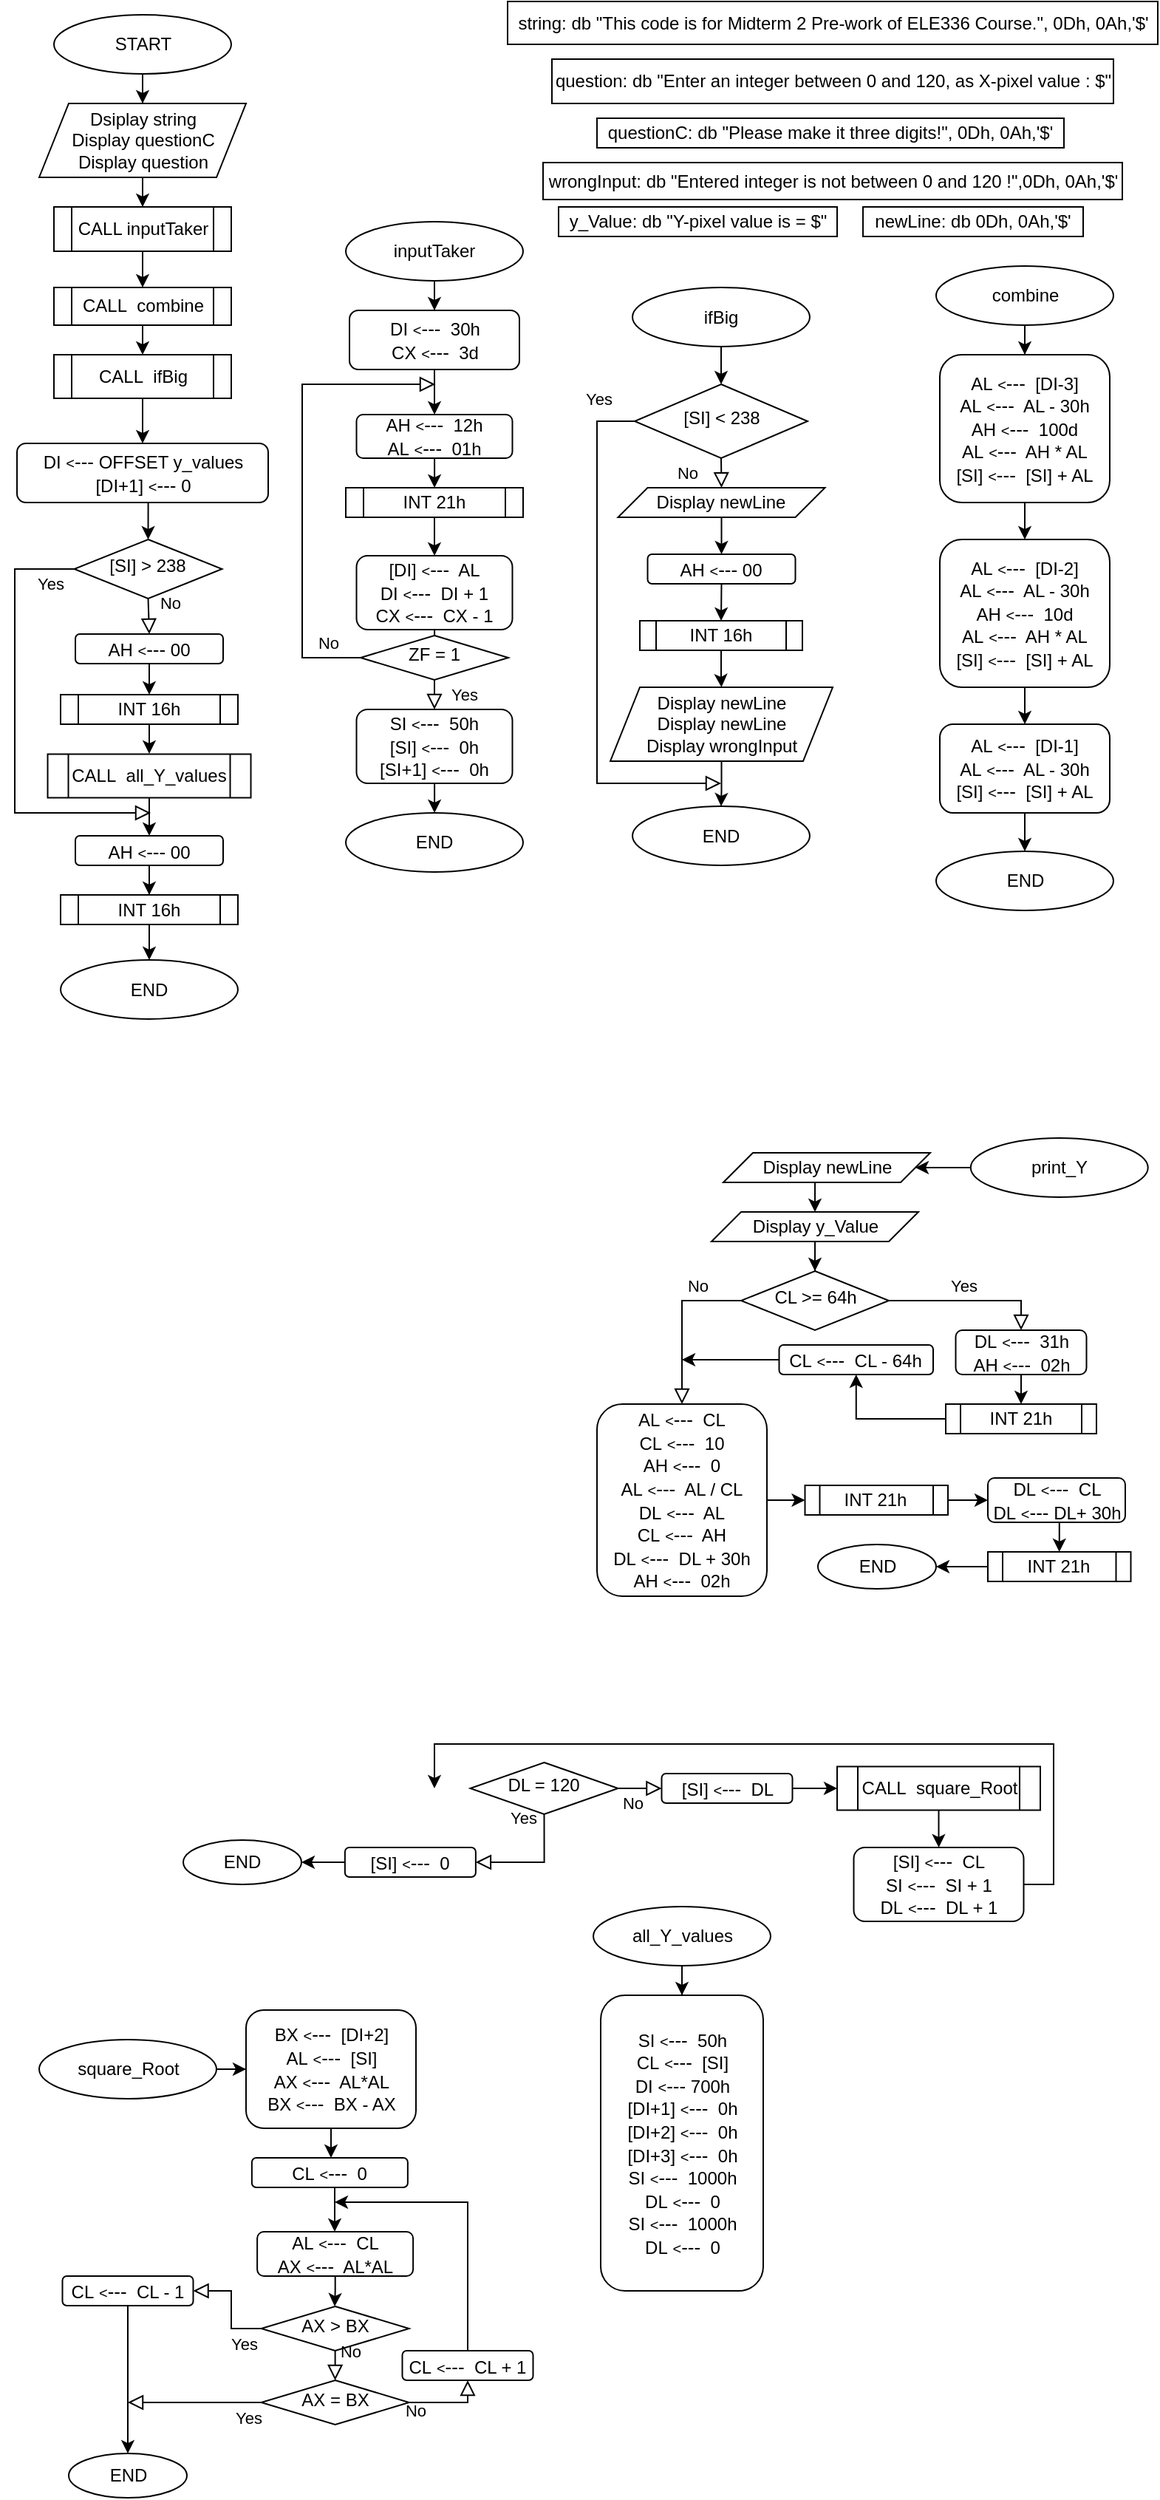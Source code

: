 <mxfile version="18.0.4" type="github">
  <diagram id="C5RBs43oDa-KdzZeNtuy" name="Page-1">
    <mxGraphModel dx="341" dy="1495" grid="1" gridSize="10" guides="1" tooltips="1" connect="1" arrows="1" fold="1" page="1" pageScale="1" pageWidth="827" pageHeight="1169" math="0" shadow="0">
      <root>
        <mxCell id="WIyWlLk6GJQsqaUBKTNV-0" />
        <mxCell id="WIyWlLk6GJQsqaUBKTNV-1" parent="WIyWlLk6GJQsqaUBKTNV-0" />
        <mxCell id="YdiF8NEJK3TXLWIDRS3v-0" value="" style="edgeStyle=orthogonalEdgeStyle;rounded=0;orthogonalLoop=1;jettySize=auto;html=1;" edge="1" parent="WIyWlLk6GJQsqaUBKTNV-1" source="YdiF8NEJK3TXLWIDRS3v-1" target="YdiF8NEJK3TXLWIDRS3v-5">
          <mxGeometry relative="1" as="geometry" />
        </mxCell>
        <mxCell id="YdiF8NEJK3TXLWIDRS3v-1" value="START" style="ellipse;whiteSpace=wrap;html=1;" vertex="1" parent="WIyWlLk6GJQsqaUBKTNV-1">
          <mxGeometry x="72.5" y="-1150" width="120" height="40" as="geometry" />
        </mxCell>
        <mxCell id="YdiF8NEJK3TXLWIDRS3v-2" style="edgeStyle=orthogonalEdgeStyle;rounded=0;orthogonalLoop=1;jettySize=auto;html=1;exitX=0.5;exitY=1;exitDx=0;exitDy=0;fontSize=9;" edge="1" parent="WIyWlLk6GJQsqaUBKTNV-1">
          <mxGeometry relative="1" as="geometry">
            <mxPoint x="722" y="-50" as="sourcePoint" />
            <mxPoint x="722" y="-50" as="targetPoint" />
          </mxGeometry>
        </mxCell>
        <mxCell id="YdiF8NEJK3TXLWIDRS3v-3" style="edgeStyle=orthogonalEdgeStyle;rounded=0;orthogonalLoop=1;jettySize=auto;html=1;exitX=0.5;exitY=1;exitDx=0;exitDy=0;fontSize=9;" edge="1" parent="WIyWlLk6GJQsqaUBKTNV-1">
          <mxGeometry relative="1" as="geometry">
            <mxPoint x="722" y="-340" as="sourcePoint" />
            <mxPoint x="722" y="-340" as="targetPoint" />
          </mxGeometry>
        </mxCell>
        <mxCell id="YdiF8NEJK3TXLWIDRS3v-4" value="" style="edgeStyle=orthogonalEdgeStyle;rounded=0;orthogonalLoop=1;jettySize=auto;html=1;" edge="1" parent="WIyWlLk6GJQsqaUBKTNV-1" source="YdiF8NEJK3TXLWIDRS3v-5" target="YdiF8NEJK3TXLWIDRS3v-7">
          <mxGeometry relative="1" as="geometry" />
        </mxCell>
        <mxCell id="YdiF8NEJK3TXLWIDRS3v-5" value="Dsiplay string&lt;br&gt;Display questionC&lt;br&gt;Display question" style="shape=parallelogram;perimeter=parallelogramPerimeter;whiteSpace=wrap;html=1;fixedSize=1;" vertex="1" parent="WIyWlLk6GJQsqaUBKTNV-1">
          <mxGeometry x="62.5" y="-1090" width="140" height="50" as="geometry" />
        </mxCell>
        <mxCell id="YdiF8NEJK3TXLWIDRS3v-6" value="" style="edgeStyle=orthogonalEdgeStyle;rounded=0;orthogonalLoop=1;jettySize=auto;html=1;" edge="1" parent="WIyWlLk6GJQsqaUBKTNV-1" source="YdiF8NEJK3TXLWIDRS3v-7" target="YdiF8NEJK3TXLWIDRS3v-9">
          <mxGeometry relative="1" as="geometry" />
        </mxCell>
        <mxCell id="YdiF8NEJK3TXLWIDRS3v-7" value="CALL inputTaker" style="shape=process;whiteSpace=wrap;html=1;backgroundOutline=1;" vertex="1" parent="WIyWlLk6GJQsqaUBKTNV-1">
          <mxGeometry x="72.5" y="-1020" width="120" height="30" as="geometry" />
        </mxCell>
        <mxCell id="YdiF8NEJK3TXLWIDRS3v-8" style="edgeStyle=orthogonalEdgeStyle;rounded=0;orthogonalLoop=1;jettySize=auto;html=1;exitX=0.5;exitY=1;exitDx=0;exitDy=0;entryX=0.5;entryY=0;entryDx=0;entryDy=0;" edge="1" parent="WIyWlLk6GJQsqaUBKTNV-1" source="YdiF8NEJK3TXLWIDRS3v-9" target="YdiF8NEJK3TXLWIDRS3v-11">
          <mxGeometry relative="1" as="geometry" />
        </mxCell>
        <mxCell id="YdiF8NEJK3TXLWIDRS3v-9" value="CALL&amp;nbsp; combine" style="shape=process;whiteSpace=wrap;html=1;backgroundOutline=1;" vertex="1" parent="WIyWlLk6GJQsqaUBKTNV-1">
          <mxGeometry x="72.5" y="-965.5" width="120" height="25.5" as="geometry" />
        </mxCell>
        <mxCell id="YdiF8NEJK3TXLWIDRS3v-10" value="" style="edgeStyle=orthogonalEdgeStyle;rounded=0;orthogonalLoop=1;jettySize=auto;html=1;" edge="1" parent="WIyWlLk6GJQsqaUBKTNV-1" source="YdiF8NEJK3TXLWIDRS3v-11" target="YdiF8NEJK3TXLWIDRS3v-13">
          <mxGeometry relative="1" as="geometry" />
        </mxCell>
        <mxCell id="YdiF8NEJK3TXLWIDRS3v-11" value="CALL&amp;nbsp; ifBig" style="shape=process;whiteSpace=wrap;html=1;backgroundOutline=1;" vertex="1" parent="WIyWlLk6GJQsqaUBKTNV-1">
          <mxGeometry x="72.5" y="-920" width="120" height="29.5" as="geometry" />
        </mxCell>
        <mxCell id="YdiF8NEJK3TXLWIDRS3v-155" style="edgeStyle=orthogonalEdgeStyle;rounded=0;orthogonalLoop=1;jettySize=auto;html=1;exitX=0.5;exitY=1;exitDx=0;exitDy=0;entryX=0.5;entryY=0;entryDx=0;entryDy=0;" edge="1" parent="WIyWlLk6GJQsqaUBKTNV-1" source="YdiF8NEJK3TXLWIDRS3v-13" target="YdiF8NEJK3TXLWIDRS3v-14">
          <mxGeometry relative="1" as="geometry" />
        </mxCell>
        <mxCell id="YdiF8NEJK3TXLWIDRS3v-13" value="DI&amp;nbsp;&lt;font style=&quot;font-size: 10px&quot;&gt;&amp;lt;&lt;/font&gt;&lt;font style=&quot;font-size: 13px&quot;&gt;---&lt;/font&gt;&amp;nbsp;OFFSET y_values&lt;br&gt;[DI+1]&amp;nbsp;&lt;font style=&quot;font-size: 10px;&quot;&gt;&amp;lt;&lt;/font&gt;&lt;font style=&quot;font-size: 13px;&quot;&gt;---&lt;/font&gt;&amp;nbsp;0" style="rounded=1;whiteSpace=wrap;html=1;fontSize=12;glass=0;strokeWidth=1;shadow=0;" vertex="1" parent="WIyWlLk6GJQsqaUBKTNV-1">
          <mxGeometry x="47.5" y="-860" width="170" height="40" as="geometry" />
        </mxCell>
        <mxCell id="YdiF8NEJK3TXLWIDRS3v-14" value="[SI] &amp;gt; 238" style="rhombus;whiteSpace=wrap;html=1;shadow=0;fontFamily=Helvetica;fontSize=12;align=center;strokeWidth=1;spacing=6;spacingTop=-4;" vertex="1" parent="WIyWlLk6GJQsqaUBKTNV-1">
          <mxGeometry x="86.25" y="-795" width="100" height="40" as="geometry" />
        </mxCell>
        <mxCell id="YdiF8NEJK3TXLWIDRS3v-15" value="No" style="edgeStyle=orthogonalEdgeStyle;rounded=0;html=1;jettySize=auto;orthogonalLoop=1;fontSize=11;endArrow=block;endFill=0;endSize=8;strokeWidth=1;shadow=0;labelBackgroundColor=none;exitX=0.5;exitY=1;exitDx=0;exitDy=0;entryX=0.5;entryY=0;entryDx=0;entryDy=0;" edge="1" parent="WIyWlLk6GJQsqaUBKTNV-1" source="YdiF8NEJK3TXLWIDRS3v-14" target="YdiF8NEJK3TXLWIDRS3v-157">
          <mxGeometry x="-0.682" y="14" relative="1" as="geometry">
            <mxPoint as="offset" />
            <mxPoint x="137" y="-730" as="targetPoint" />
            <Array as="points" />
            <mxPoint x="135.25" y="-695.5" as="sourcePoint" />
          </mxGeometry>
        </mxCell>
        <mxCell id="YdiF8NEJK3TXLWIDRS3v-16" value="Yes" style="rounded=0;html=1;jettySize=auto;orthogonalLoop=1;fontSize=11;endArrow=block;endFill=0;endSize=8;strokeWidth=1;shadow=0;labelBackgroundColor=none;edgeStyle=orthogonalEdgeStyle;exitX=0;exitY=0.5;exitDx=0;exitDy=0;" edge="1" parent="WIyWlLk6GJQsqaUBKTNV-1" source="YdiF8NEJK3TXLWIDRS3v-14">
          <mxGeometry x="-0.892" y="10" relative="1" as="geometry">
            <mxPoint as="offset" />
            <mxPoint x="138" y="-610" as="targetPoint" />
            <Array as="points">
              <mxPoint x="46" y="-775" />
              <mxPoint x="46" y="-610" />
              <mxPoint x="138" y="-610" />
            </Array>
            <mxPoint x="85.25" y="-775.5" as="sourcePoint" />
          </mxGeometry>
        </mxCell>
        <mxCell id="YdiF8NEJK3TXLWIDRS3v-20" style="edgeStyle=orthogonalEdgeStyle;rounded=0;orthogonalLoop=1;jettySize=auto;html=1;exitX=0.5;exitY=1;exitDx=0;exitDy=0;entryX=0.5;entryY=0;entryDx=0;entryDy=0;" edge="1" parent="WIyWlLk6GJQsqaUBKTNV-1" source="YdiF8NEJK3TXLWIDRS3v-21" target="YdiF8NEJK3TXLWIDRS3v-150">
          <mxGeometry relative="1" as="geometry">
            <mxPoint x="137.765" y="-589.75" as="targetPoint" />
          </mxGeometry>
        </mxCell>
        <mxCell id="YdiF8NEJK3TXLWIDRS3v-21" value="CALL&amp;nbsp; all_Y_values" style="shape=process;whiteSpace=wrap;html=1;backgroundOutline=1;" vertex="1" parent="WIyWlLk6GJQsqaUBKTNV-1">
          <mxGeometry x="68.26" y="-649.75" width="137.5" height="29.5" as="geometry" />
        </mxCell>
        <mxCell id="YdiF8NEJK3TXLWIDRS3v-26" value="END" style="ellipse;whiteSpace=wrap;html=1;" vertex="1" parent="WIyWlLk6GJQsqaUBKTNV-1">
          <mxGeometry x="77.01" y="-510.5" width="120" height="40" as="geometry" />
        </mxCell>
        <mxCell id="YdiF8NEJK3TXLWIDRS3v-27" value="string: db &quot;This code is for Midterm 2 Pre-work of ELE336 Course.&quot;, 0Dh, 0Ah,&#39;$&#39;" style="rounded=0;whiteSpace=wrap;html=1;" vertex="1" parent="WIyWlLk6GJQsqaUBKTNV-1">
          <mxGeometry x="379.5" y="-1159" width="440" height="29" as="geometry" />
        </mxCell>
        <mxCell id="YdiF8NEJK3TXLWIDRS3v-28" value="question: db &quot;Enter an integer between 0 and 120, as X-pixel value : $&quot;" style="rounded=0;whiteSpace=wrap;html=1;" vertex="1" parent="WIyWlLk6GJQsqaUBKTNV-1">
          <mxGeometry x="409.5" y="-1120" width="380" height="30" as="geometry" />
        </mxCell>
        <mxCell id="YdiF8NEJK3TXLWIDRS3v-29" value="questionC: db &quot;Please make it three digits!&quot;, 0Dh, 0Ah,&#39;$&#39;" style="rounded=0;whiteSpace=wrap;html=1;" vertex="1" parent="WIyWlLk6GJQsqaUBKTNV-1">
          <mxGeometry x="440" y="-1080" width="316" height="20" as="geometry" />
        </mxCell>
        <mxCell id="YdiF8NEJK3TXLWIDRS3v-30" value="wrongInput: db &quot;Entered integer is not between 0 and 120 !&quot;,0Dh, 0Ah,&#39;$&#39;" style="rounded=0;whiteSpace=wrap;html=1;" vertex="1" parent="WIyWlLk6GJQsqaUBKTNV-1">
          <mxGeometry x="403.5" y="-1050" width="392" height="25" as="geometry" />
        </mxCell>
        <mxCell id="YdiF8NEJK3TXLWIDRS3v-31" value="y_Value: db &quot;Y-pixel value is = $&quot;" style="rounded=0;whiteSpace=wrap;html=1;" vertex="1" parent="WIyWlLk6GJQsqaUBKTNV-1">
          <mxGeometry x="414" y="-1020" width="188.5" height="20" as="geometry" />
        </mxCell>
        <mxCell id="YdiF8NEJK3TXLWIDRS3v-32" value="newLine: db 0Dh, 0Ah,&#39;$&#39;" style="rounded=0;whiteSpace=wrap;html=1;" vertex="1" parent="WIyWlLk6GJQsqaUBKTNV-1">
          <mxGeometry x="620" y="-1020" width="149" height="20" as="geometry" />
        </mxCell>
        <mxCell id="YdiF8NEJK3TXLWIDRS3v-33" value="" style="edgeStyle=orthogonalEdgeStyle;rounded=0;orthogonalLoop=1;jettySize=auto;html=1;" edge="1" parent="WIyWlLk6GJQsqaUBKTNV-1" source="YdiF8NEJK3TXLWIDRS3v-34" target="YdiF8NEJK3TXLWIDRS3v-36">
          <mxGeometry relative="1" as="geometry" />
        </mxCell>
        <mxCell id="YdiF8NEJK3TXLWIDRS3v-34" value="inputTaker" style="ellipse;whiteSpace=wrap;html=1;" vertex="1" parent="WIyWlLk6GJQsqaUBKTNV-1">
          <mxGeometry x="270" y="-1010" width="120" height="40" as="geometry" />
        </mxCell>
        <mxCell id="YdiF8NEJK3TXLWIDRS3v-35" value="" style="edgeStyle=orthogonalEdgeStyle;rounded=0;orthogonalLoop=1;jettySize=auto;html=1;" edge="1" parent="WIyWlLk6GJQsqaUBKTNV-1" source="YdiF8NEJK3TXLWIDRS3v-36" target="YdiF8NEJK3TXLWIDRS3v-38">
          <mxGeometry relative="1" as="geometry" />
        </mxCell>
        <mxCell id="YdiF8NEJK3TXLWIDRS3v-36" value="DI&amp;nbsp;&lt;font style=&quot;font-size: 10px&quot;&gt;&amp;lt;&lt;/font&gt;&lt;font style=&quot;font-size: 13px&quot;&gt;---&lt;/font&gt;&amp;nbsp; 30h&lt;br&gt;CX&amp;nbsp;&lt;font style=&quot;font-size: 10px&quot;&gt;&amp;lt;&lt;/font&gt;&lt;font style=&quot;font-size: 13px&quot;&gt;---&lt;/font&gt;&amp;nbsp; 3d" style="rounded=1;whiteSpace=wrap;html=1;fontSize=12;glass=0;strokeWidth=1;shadow=0;" vertex="1" parent="WIyWlLk6GJQsqaUBKTNV-1">
          <mxGeometry x="272.5" y="-950" width="115" height="40" as="geometry" />
        </mxCell>
        <mxCell id="YdiF8NEJK3TXLWIDRS3v-37" value="" style="edgeStyle=orthogonalEdgeStyle;rounded=0;orthogonalLoop=1;jettySize=auto;html=1;" edge="1" parent="WIyWlLk6GJQsqaUBKTNV-1" source="YdiF8NEJK3TXLWIDRS3v-38" target="YdiF8NEJK3TXLWIDRS3v-40">
          <mxGeometry relative="1" as="geometry" />
        </mxCell>
        <mxCell id="YdiF8NEJK3TXLWIDRS3v-38" value="AH&amp;nbsp;&lt;font style=&quot;font-size: 10px&quot;&gt;&amp;lt;&lt;/font&gt;&lt;font style=&quot;font-size: 13px&quot;&gt;---&lt;/font&gt;&amp;nbsp; 12h&lt;br&gt;AL&amp;nbsp;&lt;font style=&quot;font-size: 10px&quot;&gt;&amp;lt;&lt;/font&gt;&lt;font style=&quot;font-size: 13px&quot;&gt;---&lt;/font&gt;&amp;nbsp; 01h" style="rounded=1;whiteSpace=wrap;html=1;fontSize=12;glass=0;strokeWidth=1;shadow=0;" vertex="1" parent="WIyWlLk6GJQsqaUBKTNV-1">
          <mxGeometry x="277.25" y="-879.5" width="105.5" height="29.5" as="geometry" />
        </mxCell>
        <mxCell id="YdiF8NEJK3TXLWIDRS3v-39" value="" style="edgeStyle=orthogonalEdgeStyle;rounded=0;orthogonalLoop=1;jettySize=auto;html=1;" edge="1" parent="WIyWlLk6GJQsqaUBKTNV-1" source="YdiF8NEJK3TXLWIDRS3v-40" target="YdiF8NEJK3TXLWIDRS3v-42">
          <mxGeometry relative="1" as="geometry" />
        </mxCell>
        <mxCell id="YdiF8NEJK3TXLWIDRS3v-40" value="INT 21h" style="shape=process;whiteSpace=wrap;html=1;backgroundOutline=1;" vertex="1" parent="WIyWlLk6GJQsqaUBKTNV-1">
          <mxGeometry x="270" y="-830" width="120" height="20" as="geometry" />
        </mxCell>
        <mxCell id="YdiF8NEJK3TXLWIDRS3v-41" value="" style="edgeStyle=orthogonalEdgeStyle;rounded=0;orthogonalLoop=1;jettySize=auto;html=1;" edge="1" parent="WIyWlLk6GJQsqaUBKTNV-1" source="YdiF8NEJK3TXLWIDRS3v-42" target="YdiF8NEJK3TXLWIDRS3v-43">
          <mxGeometry relative="1" as="geometry" />
        </mxCell>
        <mxCell id="YdiF8NEJK3TXLWIDRS3v-42" value="[DI]&amp;nbsp;&lt;font style=&quot;font-size: 10px&quot;&gt;&amp;lt;&lt;/font&gt;&lt;font style=&quot;font-size: 13px&quot;&gt;---&lt;/font&gt;&amp;nbsp; AL&lt;br&gt;DI&amp;nbsp;&lt;font style=&quot;font-size: 10px&quot;&gt;&amp;lt;&lt;/font&gt;&lt;font style=&quot;font-size: 13px&quot;&gt;---&lt;/font&gt;&amp;nbsp; DI + 1&lt;br&gt;CX&amp;nbsp;&lt;font style=&quot;font-size: 10px&quot;&gt;&amp;lt;&lt;/font&gt;&lt;font style=&quot;font-size: 13px&quot;&gt;---&lt;/font&gt;&amp;nbsp; CX - 1" style="rounded=1;whiteSpace=wrap;html=1;fontSize=12;glass=0;strokeWidth=1;shadow=0;" vertex="1" parent="WIyWlLk6GJQsqaUBKTNV-1">
          <mxGeometry x="277.25" y="-784" width="105.5" height="50" as="geometry" />
        </mxCell>
        <mxCell id="YdiF8NEJK3TXLWIDRS3v-43" value="ZF = 1" style="rhombus;whiteSpace=wrap;html=1;shadow=0;fontFamily=Helvetica;fontSize=12;align=center;strokeWidth=1;spacing=6;spacingTop=-4;" vertex="1" parent="WIyWlLk6GJQsqaUBKTNV-1">
          <mxGeometry x="280" y="-730" width="100" height="30" as="geometry" />
        </mxCell>
        <mxCell id="YdiF8NEJK3TXLWIDRS3v-44" value="Yes" style="rounded=0;html=1;jettySize=auto;orthogonalLoop=1;fontSize=11;endArrow=block;endFill=0;endSize=8;strokeWidth=1;shadow=0;labelBackgroundColor=none;edgeStyle=orthogonalEdgeStyle;exitX=0.5;exitY=1;exitDx=0;exitDy=0;entryX=0.5;entryY=0;entryDx=0;entryDy=0;" edge="1" parent="WIyWlLk6GJQsqaUBKTNV-1" source="YdiF8NEJK3TXLWIDRS3v-43" target="YdiF8NEJK3TXLWIDRS3v-47">
          <mxGeometry x="0.001" y="20" relative="1" as="geometry">
            <mxPoint as="offset" />
            <mxPoint x="450.5" y="-690" as="targetPoint" />
            <Array as="points">
              <mxPoint x="330.5" y="-680" />
              <mxPoint x="330.5" y="-655" />
            </Array>
            <mxPoint x="312" y="-668.75" as="sourcePoint" />
          </mxGeometry>
        </mxCell>
        <mxCell id="YdiF8NEJK3TXLWIDRS3v-45" value="No" style="edgeStyle=orthogonalEdgeStyle;rounded=0;html=1;jettySize=auto;orthogonalLoop=1;fontSize=11;endArrow=block;endFill=0;endSize=8;strokeWidth=1;shadow=0;labelBackgroundColor=none;exitX=0;exitY=0.5;exitDx=0;exitDy=0;" edge="1" parent="WIyWlLk6GJQsqaUBKTNV-1" source="YdiF8NEJK3TXLWIDRS3v-43">
          <mxGeometry x="-0.857" y="-10" relative="1" as="geometry">
            <mxPoint as="offset" />
            <mxPoint x="330.5" y="-900" as="targetPoint" />
            <Array as="points">
              <mxPoint x="240.5" y="-715" />
            </Array>
            <mxPoint x="120.5" y="-745" as="sourcePoint" />
          </mxGeometry>
        </mxCell>
        <mxCell id="YdiF8NEJK3TXLWIDRS3v-46" value="" style="edgeStyle=orthogonalEdgeStyle;rounded=0;orthogonalLoop=1;jettySize=auto;html=1;" edge="1" parent="WIyWlLk6GJQsqaUBKTNV-1" source="YdiF8NEJK3TXLWIDRS3v-47" target="YdiF8NEJK3TXLWIDRS3v-48">
          <mxGeometry relative="1" as="geometry" />
        </mxCell>
        <mxCell id="YdiF8NEJK3TXLWIDRS3v-47" value="SI&amp;nbsp;&lt;font style=&quot;font-size: 10px&quot;&gt;&amp;lt;&lt;/font&gt;&lt;font style=&quot;font-size: 13px&quot;&gt;---&lt;/font&gt;&amp;nbsp; 50h&lt;br&gt;[SI]&amp;nbsp;&lt;font style=&quot;font-size: 10px&quot;&gt;&amp;lt;&lt;/font&gt;&lt;font style=&quot;font-size: 13px&quot;&gt;---&lt;/font&gt;&amp;nbsp; 0h&lt;br&gt;[SI+1]&amp;nbsp;&lt;font style=&quot;font-size: 10px;&quot;&gt;&amp;lt;&lt;/font&gt;&lt;font style=&quot;font-size: 13px;&quot;&gt;---&lt;/font&gt;&amp;nbsp; 0h" style="rounded=1;whiteSpace=wrap;html=1;fontSize=12;glass=0;strokeWidth=1;shadow=0;" vertex="1" parent="WIyWlLk6GJQsqaUBKTNV-1">
          <mxGeometry x="277.25" y="-680" width="105.5" height="50" as="geometry" />
        </mxCell>
        <mxCell id="YdiF8NEJK3TXLWIDRS3v-48" value="END" style="ellipse;whiteSpace=wrap;html=1;" vertex="1" parent="WIyWlLk6GJQsqaUBKTNV-1">
          <mxGeometry x="270" y="-610" width="120" height="40" as="geometry" />
        </mxCell>
        <mxCell id="YdiF8NEJK3TXLWIDRS3v-49" value="" style="edgeStyle=orthogonalEdgeStyle;rounded=0;orthogonalLoop=1;jettySize=auto;html=1;entryX=0.5;entryY=0;entryDx=0;entryDy=0;" edge="1" parent="WIyWlLk6GJQsqaUBKTNV-1" source="YdiF8NEJK3TXLWIDRS3v-50" target="YdiF8NEJK3TXLWIDRS3v-53">
          <mxGeometry relative="1" as="geometry">
            <mxPoint x="523" y="-920" as="targetPoint" />
          </mxGeometry>
        </mxCell>
        <mxCell id="YdiF8NEJK3TXLWIDRS3v-50" value="ifBig" style="ellipse;whiteSpace=wrap;html=1;" vertex="1" parent="WIyWlLk6GJQsqaUBKTNV-1">
          <mxGeometry x="464" y="-965.5" width="120" height="40" as="geometry" />
        </mxCell>
        <mxCell id="YdiF8NEJK3TXLWIDRS3v-53" value="[SI] &amp;lt; 238" style="rhombus;whiteSpace=wrap;html=1;shadow=0;fontFamily=Helvetica;fontSize=12;align=center;strokeWidth=1;spacing=6;spacingTop=-4;" vertex="1" parent="WIyWlLk6GJQsqaUBKTNV-1">
          <mxGeometry x="465.5" y="-900" width="117" height="50" as="geometry" />
        </mxCell>
        <mxCell id="YdiF8NEJK3TXLWIDRS3v-54" value="No" style="rounded=0;html=1;jettySize=auto;orthogonalLoop=1;fontSize=11;endArrow=block;endFill=0;endSize=8;strokeWidth=1;shadow=0;labelBackgroundColor=none;edgeStyle=orthogonalEdgeStyle;exitX=0.5;exitY=1;exitDx=0;exitDy=0;entryX=0.5;entryY=0;entryDx=0;entryDy=0;" edge="1" parent="WIyWlLk6GJQsqaUBKTNV-1" source="YdiF8NEJK3TXLWIDRS3v-53" target="YdiF8NEJK3TXLWIDRS3v-73">
          <mxGeometry y="-23" relative="1" as="geometry">
            <mxPoint as="offset" />
            <mxPoint x="523" y="-830" as="targetPoint" />
            <Array as="points" />
            <mxPoint x="359.5" y="-660" as="sourcePoint" />
          </mxGeometry>
        </mxCell>
        <mxCell id="YdiF8NEJK3TXLWIDRS3v-55" value="Yes" style="rounded=0;html=1;jettySize=auto;orthogonalLoop=1;fontSize=11;endArrow=block;endFill=0;endSize=8;strokeWidth=1;shadow=0;labelBackgroundColor=none;edgeStyle=orthogonalEdgeStyle;exitX=0;exitY=0.5;exitDx=0;exitDy=0;" edge="1" parent="WIyWlLk6GJQsqaUBKTNV-1" source="YdiF8NEJK3TXLWIDRS3v-53">
          <mxGeometry x="-0.86" y="-15" relative="1" as="geometry">
            <mxPoint as="offset" />
            <mxPoint x="524" y="-630" as="targetPoint" />
            <Array as="points">
              <mxPoint x="440" y="-875" />
            </Array>
            <mxPoint x="460" y="-860" as="sourcePoint" />
          </mxGeometry>
        </mxCell>
        <mxCell id="YdiF8NEJK3TXLWIDRS3v-165" style="edgeStyle=orthogonalEdgeStyle;rounded=0;orthogonalLoop=1;jettySize=auto;html=1;exitX=0.5;exitY=1;exitDx=0;exitDy=0;entryX=0.5;entryY=0;entryDx=0;entryDy=0;" edge="1" parent="WIyWlLk6GJQsqaUBKTNV-1" source="YdiF8NEJK3TXLWIDRS3v-73" target="YdiF8NEJK3TXLWIDRS3v-75">
          <mxGeometry relative="1" as="geometry" />
        </mxCell>
        <mxCell id="YdiF8NEJK3TXLWIDRS3v-73" value="Display newLine&lt;br&gt;" style="shape=parallelogram;perimeter=parallelogramPerimeter;whiteSpace=wrap;html=1;fixedSize=1;" vertex="1" parent="WIyWlLk6GJQsqaUBKTNV-1">
          <mxGeometry x="454.25" y="-830" width="140" height="20" as="geometry" />
        </mxCell>
        <mxCell id="YdiF8NEJK3TXLWIDRS3v-163" value="" style="edgeStyle=orthogonalEdgeStyle;rounded=0;orthogonalLoop=1;jettySize=auto;html=1;exitX=0.5;exitY=1;exitDx=0;exitDy=0;entryX=0.5;entryY=0;entryDx=0;entryDy=0;" edge="1" parent="WIyWlLk6GJQsqaUBKTNV-1" source="YdiF8NEJK3TXLWIDRS3v-75" target="YdiF8NEJK3TXLWIDRS3v-77">
          <mxGeometry relative="1" as="geometry">
            <mxPoint x="530" y="-740" as="targetPoint" />
            <Array as="points" />
          </mxGeometry>
        </mxCell>
        <mxCell id="YdiF8NEJK3TXLWIDRS3v-75" value="AH&amp;nbsp;&lt;font style=&quot;font-size: 10px&quot;&gt;&amp;lt;&lt;/font&gt;&lt;font style=&quot;font-size: 13px&quot;&gt;---&lt;/font&gt;&amp;nbsp;00" style="rounded=1;whiteSpace=wrap;html=1;fontSize=12;glass=0;strokeWidth=1;shadow=0;" vertex="1" parent="WIyWlLk6GJQsqaUBKTNV-1">
          <mxGeometry x="474.25" y="-785" width="100" height="20" as="geometry" />
        </mxCell>
        <mxCell id="YdiF8NEJK3TXLWIDRS3v-76" value="" style="edgeStyle=orthogonalEdgeStyle;rounded=0;orthogonalLoop=1;jettySize=auto;html=1;" edge="1" parent="WIyWlLk6GJQsqaUBKTNV-1" source="YdiF8NEJK3TXLWIDRS3v-77" target="YdiF8NEJK3TXLWIDRS3v-79">
          <mxGeometry relative="1" as="geometry" />
        </mxCell>
        <mxCell id="YdiF8NEJK3TXLWIDRS3v-77" value="INT 16h" style="shape=process;whiteSpace=wrap;html=1;backgroundOutline=1;" vertex="1" parent="WIyWlLk6GJQsqaUBKTNV-1">
          <mxGeometry x="469" y="-740" width="110" height="20" as="geometry" />
        </mxCell>
        <mxCell id="YdiF8NEJK3TXLWIDRS3v-78" value="" style="edgeStyle=orthogonalEdgeStyle;rounded=0;orthogonalLoop=1;jettySize=auto;html=1;" edge="1" parent="WIyWlLk6GJQsqaUBKTNV-1" source="YdiF8NEJK3TXLWIDRS3v-79" target="YdiF8NEJK3TXLWIDRS3v-80">
          <mxGeometry relative="1" as="geometry" />
        </mxCell>
        <mxCell id="YdiF8NEJK3TXLWIDRS3v-79" value="Display newLine&lt;br&gt;Display newLine&lt;br&gt;Display wrongInput" style="shape=parallelogram;perimeter=parallelogramPerimeter;whiteSpace=wrap;html=1;fixedSize=1;" vertex="1" parent="WIyWlLk6GJQsqaUBKTNV-1">
          <mxGeometry x="449" y="-695" width="150.5" height="50" as="geometry" />
        </mxCell>
        <mxCell id="YdiF8NEJK3TXLWIDRS3v-80" value="END" style="ellipse;whiteSpace=wrap;html=1;" vertex="1" parent="WIyWlLk6GJQsqaUBKTNV-1">
          <mxGeometry x="464" y="-614.5" width="120" height="40" as="geometry" />
        </mxCell>
        <mxCell id="YdiF8NEJK3TXLWIDRS3v-81" value="" style="edgeStyle=orthogonalEdgeStyle;rounded=0;orthogonalLoop=1;jettySize=auto;html=1;" edge="1" parent="WIyWlLk6GJQsqaUBKTNV-1" source="YdiF8NEJK3TXLWIDRS3v-82" target="YdiF8NEJK3TXLWIDRS3v-84">
          <mxGeometry relative="1" as="geometry" />
        </mxCell>
        <mxCell id="YdiF8NEJK3TXLWIDRS3v-82" value="combine" style="ellipse;whiteSpace=wrap;html=1;" vertex="1" parent="WIyWlLk6GJQsqaUBKTNV-1">
          <mxGeometry x="669.5" y="-980" width="120" height="40" as="geometry" />
        </mxCell>
        <mxCell id="YdiF8NEJK3TXLWIDRS3v-83" value="" style="edgeStyle=orthogonalEdgeStyle;rounded=0;orthogonalLoop=1;jettySize=auto;html=1;" edge="1" parent="WIyWlLk6GJQsqaUBKTNV-1" source="YdiF8NEJK3TXLWIDRS3v-84" target="YdiF8NEJK3TXLWIDRS3v-86">
          <mxGeometry relative="1" as="geometry" />
        </mxCell>
        <mxCell id="YdiF8NEJK3TXLWIDRS3v-84" value="AL&amp;nbsp;&lt;font style=&quot;font-size: 10px&quot;&gt;&amp;lt;&lt;/font&gt;&lt;font style=&quot;font-size: 13px&quot;&gt;---&lt;/font&gt;&amp;nbsp; [DI-3]&lt;br&gt;AL&amp;nbsp;&lt;font style=&quot;font-size: 10px&quot;&gt;&amp;lt;&lt;/font&gt;&lt;font style=&quot;font-size: 13px&quot;&gt;---&lt;/font&gt;&amp;nbsp; AL - 30h&lt;br&gt;AH&amp;nbsp;&lt;font style=&quot;font-size: 10px&quot;&gt;&amp;lt;&lt;/font&gt;&lt;font style=&quot;font-size: 13px&quot;&gt;---&lt;/font&gt;&amp;nbsp; 100d&lt;br&gt;AL&amp;nbsp;&lt;font style=&quot;font-size: 10px&quot;&gt;&amp;lt;&lt;/font&gt;&lt;font style=&quot;font-size: 13px&quot;&gt;---&lt;/font&gt;&amp;nbsp; AH * AL&lt;br&gt;[SI]&amp;nbsp;&lt;font style=&quot;font-size: 10px&quot;&gt;&amp;lt;&lt;/font&gt;&lt;font style=&quot;font-size: 13px&quot;&gt;---&lt;/font&gt;&amp;nbsp; [SI] + AL" style="rounded=1;whiteSpace=wrap;html=1;fontSize=12;glass=0;strokeWidth=1;shadow=0;" vertex="1" parent="WIyWlLk6GJQsqaUBKTNV-1">
          <mxGeometry x="672" y="-920" width="115" height="100" as="geometry" />
        </mxCell>
        <mxCell id="YdiF8NEJK3TXLWIDRS3v-85" value="" style="edgeStyle=orthogonalEdgeStyle;rounded=0;orthogonalLoop=1;jettySize=auto;html=1;" edge="1" parent="WIyWlLk6GJQsqaUBKTNV-1" source="YdiF8NEJK3TXLWIDRS3v-86" target="YdiF8NEJK3TXLWIDRS3v-88">
          <mxGeometry relative="1" as="geometry" />
        </mxCell>
        <mxCell id="YdiF8NEJK3TXLWIDRS3v-86" value="AL&amp;nbsp;&lt;font style=&quot;font-size: 10px&quot;&gt;&amp;lt;&lt;/font&gt;&lt;font style=&quot;font-size: 13px&quot;&gt;---&lt;/font&gt;&amp;nbsp; [DI-2]&lt;br&gt;AL&amp;nbsp;&lt;font style=&quot;font-size: 10px&quot;&gt;&amp;lt;&lt;/font&gt;&lt;font style=&quot;font-size: 13px&quot;&gt;---&lt;/font&gt;&amp;nbsp; AL - 30h&lt;br&gt;AH&amp;nbsp;&lt;font style=&quot;font-size: 10px&quot;&gt;&amp;lt;&lt;/font&gt;&lt;font style=&quot;font-size: 13px&quot;&gt;---&lt;/font&gt;&amp;nbsp; 10d&lt;br&gt;AL&amp;nbsp;&lt;font style=&quot;font-size: 10px&quot;&gt;&amp;lt;&lt;/font&gt;&lt;font style=&quot;font-size: 13px&quot;&gt;---&lt;/font&gt;&amp;nbsp; AH * AL&lt;br&gt;[SI]&amp;nbsp;&lt;font style=&quot;font-size: 10px&quot;&gt;&amp;lt;&lt;/font&gt;&lt;font style=&quot;font-size: 13px&quot;&gt;---&lt;/font&gt;&amp;nbsp; [SI] + AL" style="rounded=1;whiteSpace=wrap;html=1;fontSize=12;glass=0;strokeWidth=1;shadow=0;" vertex="1" parent="WIyWlLk6GJQsqaUBKTNV-1">
          <mxGeometry x="672" y="-795" width="115" height="100" as="geometry" />
        </mxCell>
        <mxCell id="YdiF8NEJK3TXLWIDRS3v-87" value="" style="edgeStyle=orthogonalEdgeStyle;rounded=0;orthogonalLoop=1;jettySize=auto;html=1;" edge="1" parent="WIyWlLk6GJQsqaUBKTNV-1" source="YdiF8NEJK3TXLWIDRS3v-88" target="YdiF8NEJK3TXLWIDRS3v-89">
          <mxGeometry relative="1" as="geometry" />
        </mxCell>
        <mxCell id="YdiF8NEJK3TXLWIDRS3v-88" value="AL&amp;nbsp;&lt;font style=&quot;font-size: 10px&quot;&gt;&amp;lt;&lt;/font&gt;&lt;font style=&quot;font-size: 13px&quot;&gt;---&lt;/font&gt;&amp;nbsp; [DI-1]&lt;br&gt;AL&amp;nbsp;&lt;font style=&quot;font-size: 10px&quot;&gt;&amp;lt;&lt;/font&gt;&lt;font style=&quot;font-size: 13px&quot;&gt;---&lt;/font&gt;&amp;nbsp; AL - 30h&lt;br&gt;[SI]&amp;nbsp;&lt;font style=&quot;font-size: 10px&quot;&gt;&amp;lt;&lt;/font&gt;&lt;font style=&quot;font-size: 13px&quot;&gt;---&lt;/font&gt;&amp;nbsp; [SI] + AL" style="rounded=1;whiteSpace=wrap;html=1;fontSize=12;glass=0;strokeWidth=1;shadow=0;" vertex="1" parent="WIyWlLk6GJQsqaUBKTNV-1">
          <mxGeometry x="672" y="-670" width="115" height="60" as="geometry" />
        </mxCell>
        <mxCell id="YdiF8NEJK3TXLWIDRS3v-89" value="END" style="ellipse;whiteSpace=wrap;html=1;" vertex="1" parent="WIyWlLk6GJQsqaUBKTNV-1">
          <mxGeometry x="669.5" y="-584" width="120" height="40" as="geometry" />
        </mxCell>
        <mxCell id="YdiF8NEJK3TXLWIDRS3v-90" value="" style="edgeStyle=orthogonalEdgeStyle;rounded=0;orthogonalLoop=1;jettySize=auto;html=1;" edge="1" parent="WIyWlLk6GJQsqaUBKTNV-1" source="YdiF8NEJK3TXLWIDRS3v-91" target="YdiF8NEJK3TXLWIDRS3v-93">
          <mxGeometry relative="1" as="geometry" />
        </mxCell>
        <mxCell id="YdiF8NEJK3TXLWIDRS3v-91" value="square_Root" style="ellipse;whiteSpace=wrap;html=1;" vertex="1" parent="WIyWlLk6GJQsqaUBKTNV-1">
          <mxGeometry x="62.5" y="220" width="120" height="40" as="geometry" />
        </mxCell>
        <mxCell id="YdiF8NEJK3TXLWIDRS3v-92" value="" style="edgeStyle=orthogonalEdgeStyle;rounded=0;orthogonalLoop=1;jettySize=auto;html=1;" edge="1" parent="WIyWlLk6GJQsqaUBKTNV-1" source="YdiF8NEJK3TXLWIDRS3v-93" target="YdiF8NEJK3TXLWIDRS3v-95">
          <mxGeometry relative="1" as="geometry" />
        </mxCell>
        <mxCell id="YdiF8NEJK3TXLWIDRS3v-93" value="BX&amp;nbsp;&lt;font style=&quot;font-size: 10px&quot;&gt;&amp;lt;&lt;/font&gt;&lt;font style=&quot;font-size: 13px&quot;&gt;---&lt;/font&gt;&amp;nbsp; [DI+2]&lt;br&gt;AL&amp;nbsp;&lt;font style=&quot;font-size: 10px&quot;&gt;&amp;lt;&lt;/font&gt;&lt;font style=&quot;font-size: 13px&quot;&gt;---&lt;/font&gt;&amp;nbsp; [SI]&lt;br&gt;AX&amp;nbsp;&lt;font style=&quot;font-size: 10px&quot;&gt;&amp;lt;&lt;/font&gt;&lt;font style=&quot;font-size: 13px&quot;&gt;---&lt;/font&gt;&amp;nbsp; AL*AL&lt;br&gt;BX&amp;nbsp;&lt;font style=&quot;font-size: 10px&quot;&gt;&amp;lt;&lt;/font&gt;&lt;font style=&quot;font-size: 13px&quot;&gt;---&lt;/font&gt;&amp;nbsp; BX - AX" style="rounded=1;whiteSpace=wrap;html=1;fontSize=12;glass=0;strokeWidth=1;shadow=0;" vertex="1" parent="WIyWlLk6GJQsqaUBKTNV-1">
          <mxGeometry x="202.5" y="200" width="115" height="80" as="geometry" />
        </mxCell>
        <mxCell id="YdiF8NEJK3TXLWIDRS3v-94" value="" style="edgeStyle=orthogonalEdgeStyle;rounded=0;orthogonalLoop=1;jettySize=auto;html=1;" edge="1" parent="WIyWlLk6GJQsqaUBKTNV-1" source="YdiF8NEJK3TXLWIDRS3v-95" target="YdiF8NEJK3TXLWIDRS3v-100">
          <mxGeometry relative="1" as="geometry">
            <Array as="points">
              <mxPoint x="262.5" y="340" />
              <mxPoint x="262.5" y="340" />
            </Array>
          </mxGeometry>
        </mxCell>
        <mxCell id="YdiF8NEJK3TXLWIDRS3v-95" value="CL&amp;nbsp;&lt;font style=&quot;font-size: 10px&quot;&gt;&amp;lt;&lt;/font&gt;&lt;font style=&quot;font-size: 13px&quot;&gt;---&lt;/font&gt;&amp;nbsp; 0" style="rounded=1;whiteSpace=wrap;html=1;fontSize=12;glass=0;strokeWidth=1;shadow=0;" vertex="1" parent="WIyWlLk6GJQsqaUBKTNV-1">
          <mxGeometry x="206.44" y="300" width="105.5" height="20" as="geometry" />
        </mxCell>
        <mxCell id="YdiF8NEJK3TXLWIDRS3v-96" value="AX &amp;gt; BX" style="rhombus;whiteSpace=wrap;html=1;shadow=0;fontFamily=Helvetica;fontSize=12;align=center;strokeWidth=1;spacing=6;spacingTop=-4;" vertex="1" parent="WIyWlLk6GJQsqaUBKTNV-1">
          <mxGeometry x="212.82" y="400.5" width="100" height="30" as="geometry" />
        </mxCell>
        <mxCell id="YdiF8NEJK3TXLWIDRS3v-97" value="No" style="rounded=0;html=1;jettySize=auto;orthogonalLoop=1;fontSize=11;endArrow=block;endFill=0;endSize=8;strokeWidth=1;shadow=0;labelBackgroundColor=none;edgeStyle=orthogonalEdgeStyle;exitX=0.5;exitY=1;exitDx=0;exitDy=0;entryX=0.5;entryY=0;entryDx=0;entryDy=0;" edge="1" parent="WIyWlLk6GJQsqaUBKTNV-1" source="YdiF8NEJK3TXLWIDRS3v-96" target="YdiF8NEJK3TXLWIDRS3v-101">
          <mxGeometry x="-1" y="10" relative="1" as="geometry">
            <mxPoint as="offset" />
            <mxPoint x="260.07" y="470" as="targetPoint" />
            <Array as="points">
              <mxPoint x="262.5" y="450" />
            </Array>
            <mxPoint x="242.07" y="481.25" as="sourcePoint" />
          </mxGeometry>
        </mxCell>
        <mxCell id="YdiF8NEJK3TXLWIDRS3v-98" value="END" style="ellipse;whiteSpace=wrap;html=1;" vertex="1" parent="WIyWlLk6GJQsqaUBKTNV-1">
          <mxGeometry x="82.5" y="500" width="80" height="30" as="geometry" />
        </mxCell>
        <mxCell id="YdiF8NEJK3TXLWIDRS3v-99" value="" style="edgeStyle=orthogonalEdgeStyle;rounded=0;orthogonalLoop=1;jettySize=auto;html=1;entryX=0.5;entryY=0;entryDx=0;entryDy=0;" edge="1" parent="WIyWlLk6GJQsqaUBKTNV-1" source="YdiF8NEJK3TXLWIDRS3v-100" target="YdiF8NEJK3TXLWIDRS3v-96">
          <mxGeometry relative="1" as="geometry">
            <mxPoint x="261.94" y="420" as="targetPoint" />
            <Array as="points">
              <mxPoint x="262.5" y="390" />
              <mxPoint x="262.5" y="390" />
              <mxPoint x="262.5" y="401" />
            </Array>
          </mxGeometry>
        </mxCell>
        <mxCell id="YdiF8NEJK3TXLWIDRS3v-100" value="AL&amp;nbsp;&lt;font style=&quot;font-size: 10px&quot;&gt;&amp;lt;&lt;/font&gt;&lt;font style=&quot;font-size: 13px&quot;&gt;---&lt;/font&gt;&amp;nbsp; CL&lt;br&gt;AX&amp;nbsp;&lt;font style=&quot;font-size: 10px&quot;&gt;&amp;lt;&lt;/font&gt;&lt;font style=&quot;font-size: 13px&quot;&gt;---&lt;/font&gt;&amp;nbsp; AL*AL&lt;span style=&quot;color: rgba(0 , 0 , 0 , 0) ; font-family: monospace ; font-size: 0px&quot;&gt;%3CmxGraphModel%3E%3Croot%3E%3CmxCell%20id%3D%220%22%2F%3E%3CmxCell%20id%3D%221%22%20parent%3D%220%22%2F%3E%3CmxCell%20id%3D%222%22%20value%3D%22CL%26amp%3Bnbsp%3B%26lt%3Bfont%20style%3D%26quot%3Bfont-size%3A%2010px%26quot%3B%26gt%3B%26amp%3Blt%3B%26lt%3B%2Ffont%26gt%3B%26lt%3Bfont%20style%3D%26quot%3Bfont-size%3A%2013px%26quot%3B%26gt%3B---%26lt%3B%2Ffont%26gt%3B%26amp%3Bnbsp%3B%2016%26lt%3Bbr%26gt%3B%22%20style%3D%22rounded%3D1%3BwhiteSpace%3Dwrap%3Bhtml%3D1%3BfontSize%3D12%3Bglass%3D0%3BstrokeWidth%3D1%3Bshadow%3D0%3B%22%20vertex%3D%221%22%20parent%3D%221%22%3E%3CmxGeometry%20x%3D%2274.5%22%20y%3D%22-220%22%20width%3D%22105.5%22%20height%3D%2220%22%20as%3D%22geometry%22%2F%3E%3C%2FmxCell%3E%3C%2Froot%3E%3C%2FmxGraphModel%3E&lt;/span&gt;" style="rounded=1;whiteSpace=wrap;html=1;fontSize=12;glass=0;strokeWidth=1;shadow=0;" vertex="1" parent="WIyWlLk6GJQsqaUBKTNV-1">
          <mxGeometry x="210.07" y="350" width="105.5" height="30" as="geometry" />
        </mxCell>
        <mxCell id="YdiF8NEJK3TXLWIDRS3v-101" value="AX = BX" style="rhombus;whiteSpace=wrap;html=1;shadow=0;fontFamily=Helvetica;fontSize=12;align=center;strokeWidth=1;spacing=6;spacingTop=-4;" vertex="1" parent="WIyWlLk6GJQsqaUBKTNV-1">
          <mxGeometry x="212.82" y="450.5" width="100" height="30" as="geometry" />
        </mxCell>
        <mxCell id="YdiF8NEJK3TXLWIDRS3v-102" value="Yes" style="rounded=0;html=1;jettySize=auto;orthogonalLoop=1;fontSize=11;endArrow=block;endFill=0;endSize=8;strokeWidth=1;shadow=0;labelBackgroundColor=none;edgeStyle=orthogonalEdgeStyle;exitX=0;exitY=0.5;exitDx=0;exitDy=0;entryX=1;entryY=0.5;entryDx=0;entryDy=0;" edge="1" parent="WIyWlLk6GJQsqaUBKTNV-1" source="YdiF8NEJK3TXLWIDRS3v-96" target="YdiF8NEJK3TXLWIDRS3v-108">
          <mxGeometry x="-0.67" y="10" relative="1" as="geometry">
            <mxPoint as="offset" />
            <mxPoint x="172.5" y="400" as="targetPoint" />
            <Array as="points">
              <mxPoint x="192.5" y="415" />
              <mxPoint x="192.5" y="390" />
            </Array>
            <mxPoint x="232.88" y="475" as="sourcePoint" />
          </mxGeometry>
        </mxCell>
        <mxCell id="YdiF8NEJK3TXLWIDRS3v-103" value="Yes" style="rounded=0;html=1;jettySize=auto;orthogonalLoop=1;fontSize=11;endArrow=block;endFill=0;endSize=8;strokeWidth=1;shadow=0;labelBackgroundColor=none;edgeStyle=orthogonalEdgeStyle;exitX=0;exitY=0.5;exitDx=0;exitDy=0;" edge="1" parent="WIyWlLk6GJQsqaUBKTNV-1" source="YdiF8NEJK3TXLWIDRS3v-101">
          <mxGeometry x="-0.812" y="10" relative="1" as="geometry">
            <mxPoint as="offset" />
            <mxPoint x="122.5" y="465" as="targetPoint" />
            <Array as="points">
              <mxPoint x="122.5" y="465" />
              <mxPoint x="172.5" y="465" />
            </Array>
            <mxPoint x="321.94" y="470" as="sourcePoint" />
          </mxGeometry>
        </mxCell>
        <mxCell id="YdiF8NEJK3TXLWIDRS3v-104" value="No" style="rounded=0;html=1;jettySize=auto;orthogonalLoop=1;fontSize=11;endArrow=block;endFill=0;endSize=8;strokeWidth=1;shadow=0;labelBackgroundColor=none;edgeStyle=orthogonalEdgeStyle;exitX=1;exitY=0.5;exitDx=0;exitDy=0;entryX=0.5;entryY=1;entryDx=0;entryDy=0;" edge="1" parent="WIyWlLk6GJQsqaUBKTNV-1" source="YdiF8NEJK3TXLWIDRS3v-101" target="YdiF8NEJK3TXLWIDRS3v-106">
          <mxGeometry x="-0.85" y="-5" relative="1" as="geometry">
            <mxPoint as="offset" />
            <mxPoint x="342.5" y="465" as="targetPoint" />
            <Array as="points">
              <mxPoint x="352.5" y="465" />
            </Array>
            <mxPoint x="270.07" y="435" as="sourcePoint" />
          </mxGeometry>
        </mxCell>
        <mxCell id="YdiF8NEJK3TXLWIDRS3v-105" style="edgeStyle=orthogonalEdgeStyle;rounded=0;orthogonalLoop=1;jettySize=auto;html=1;exitX=0.5;exitY=0;exitDx=0;exitDy=0;" edge="1" parent="WIyWlLk6GJQsqaUBKTNV-1" source="YdiF8NEJK3TXLWIDRS3v-106">
          <mxGeometry relative="1" as="geometry">
            <mxPoint x="262.5" y="330" as="targetPoint" />
            <Array as="points">
              <mxPoint x="352.5" y="330" />
            </Array>
          </mxGeometry>
        </mxCell>
        <mxCell id="YdiF8NEJK3TXLWIDRS3v-106" value="CL&amp;nbsp;&lt;font style=&quot;font-size: 10px&quot;&gt;&amp;lt;&lt;/font&gt;&lt;font style=&quot;font-size: 13px&quot;&gt;---&lt;/font&gt;&amp;nbsp; CL + 1" style="rounded=1;whiteSpace=wrap;html=1;fontSize=12;glass=0;strokeWidth=1;shadow=0;" vertex="1" parent="WIyWlLk6GJQsqaUBKTNV-1">
          <mxGeometry x="308.25" y="430.5" width="88.5" height="20" as="geometry" />
        </mxCell>
        <mxCell id="YdiF8NEJK3TXLWIDRS3v-107" style="edgeStyle=orthogonalEdgeStyle;rounded=0;orthogonalLoop=1;jettySize=auto;html=1;exitX=0.5;exitY=1;exitDx=0;exitDy=0;entryX=0.5;entryY=0;entryDx=0;entryDy=0;" edge="1" parent="WIyWlLk6GJQsqaUBKTNV-1" source="YdiF8NEJK3TXLWIDRS3v-108" target="YdiF8NEJK3TXLWIDRS3v-98">
          <mxGeometry relative="1" as="geometry">
            <mxPoint x="122.5" y="470" as="targetPoint" />
            <Array as="points" />
          </mxGeometry>
        </mxCell>
        <mxCell id="YdiF8NEJK3TXLWIDRS3v-108" value="CL&amp;nbsp;&lt;font style=&quot;font-size: 10px&quot;&gt;&amp;lt;&lt;/font&gt;&lt;font style=&quot;font-size: 13px&quot;&gt;---&lt;/font&gt;&amp;nbsp; CL - 1" style="rounded=1;whiteSpace=wrap;html=1;fontSize=12;glass=0;strokeWidth=1;shadow=0;" vertex="1" parent="WIyWlLk6GJQsqaUBKTNV-1">
          <mxGeometry x="78.25" y="380" width="88.5" height="20" as="geometry" />
        </mxCell>
        <mxCell id="YdiF8NEJK3TXLWIDRS3v-109" value="" style="edgeStyle=orthogonalEdgeStyle;rounded=0;orthogonalLoop=1;jettySize=auto;html=1;entryX=1;entryY=0.5;entryDx=0;entryDy=0;" edge="1" parent="WIyWlLk6GJQsqaUBKTNV-1" source="YdiF8NEJK3TXLWIDRS3v-110" target="YdiF8NEJK3TXLWIDRS3v-118">
          <mxGeometry relative="1" as="geometry">
            <mxPoint x="647.5" y="-320" as="targetPoint" />
            <Array as="points">
              <mxPoint x="729.5" y="-370" />
            </Array>
          </mxGeometry>
        </mxCell>
        <mxCell id="YdiF8NEJK3TXLWIDRS3v-110" value="print_Y" style="ellipse;whiteSpace=wrap;html=1;" vertex="1" parent="WIyWlLk6GJQsqaUBKTNV-1">
          <mxGeometry x="692.88" y="-390" width="120" height="40" as="geometry" />
        </mxCell>
        <mxCell id="YdiF8NEJK3TXLWIDRS3v-111" value="CL &amp;gt;= 64h" style="rhombus;whiteSpace=wrap;html=1;shadow=0;fontFamily=Helvetica;fontSize=12;align=center;strokeWidth=1;spacing=6;spacingTop=-4;" vertex="1" parent="WIyWlLk6GJQsqaUBKTNV-1">
          <mxGeometry x="537.5" y="-300" width="100" height="40" as="geometry" />
        </mxCell>
        <mxCell id="YdiF8NEJK3TXLWIDRS3v-112" value="No" style="rounded=0;html=1;jettySize=auto;orthogonalLoop=1;fontSize=11;endArrow=block;endFill=0;endSize=8;strokeWidth=1;shadow=0;labelBackgroundColor=none;edgeStyle=orthogonalEdgeStyle;exitX=1;exitY=0.5;exitDx=0;exitDy=0;entryX=0.5;entryY=0;entryDx=0;entryDy=0;" edge="1" parent="WIyWlLk6GJQsqaUBKTNV-1" source="YdiF8NEJK3TXLWIDRS3v-111" target="YdiF8NEJK3TXLWIDRS3v-116">
          <mxGeometry x="-1" y="130" relative="1" as="geometry">
            <mxPoint x="-130" y="120" as="offset" />
            <mxPoint x="727.5" y="-120" as="targetPoint" />
            <Array as="points">
              <mxPoint x="727.5" y="-280" />
            </Array>
            <mxPoint x="617.07" y="-68.75" as="sourcePoint" />
          </mxGeometry>
        </mxCell>
        <mxCell id="YdiF8NEJK3TXLWIDRS3v-113" value="END" style="ellipse;whiteSpace=wrap;html=1;" vertex="1" parent="WIyWlLk6GJQsqaUBKTNV-1">
          <mxGeometry x="589.5" y="-115" width="80" height="30" as="geometry" />
        </mxCell>
        <mxCell id="YdiF8NEJK3TXLWIDRS3v-114" value="Yes" style="rounded=0;html=1;jettySize=auto;orthogonalLoop=1;fontSize=11;endArrow=block;endFill=0;endSize=8;strokeWidth=1;shadow=0;labelBackgroundColor=none;edgeStyle=orthogonalEdgeStyle;exitX=0;exitY=0.5;exitDx=0;exitDy=0;entryX=0.5;entryY=0;entryDx=0;entryDy=0;" edge="1" parent="WIyWlLk6GJQsqaUBKTNV-1" source="YdiF8NEJK3TXLWIDRS3v-111" target="YdiF8NEJK3TXLWIDRS3v-126">
          <mxGeometry x="-1" y="-150" relative="1" as="geometry">
            <mxPoint x="150" y="140" as="offset" />
            <mxPoint x="497.5" y="-210" as="targetPoint" />
            <Array as="points">
              <mxPoint x="497.5" y="-280" />
            </Array>
            <mxPoint x="607.88" y="-75" as="sourcePoint" />
          </mxGeometry>
        </mxCell>
        <mxCell id="YdiF8NEJK3TXLWIDRS3v-115" style="edgeStyle=orthogonalEdgeStyle;rounded=0;orthogonalLoop=1;jettySize=auto;html=1;exitX=0.5;exitY=1;exitDx=0;exitDy=0;entryX=0.5;entryY=0;entryDx=0;entryDy=0;" edge="1" parent="WIyWlLk6GJQsqaUBKTNV-1" source="YdiF8NEJK3TXLWIDRS3v-116" target="YdiF8NEJK3TXLWIDRS3v-122">
          <mxGeometry relative="1" as="geometry" />
        </mxCell>
        <mxCell id="YdiF8NEJK3TXLWIDRS3v-116" value="DL&amp;nbsp;&lt;font style=&quot;font-size: 10px&quot;&gt;&amp;lt;&lt;/font&gt;&lt;font style=&quot;font-size: 13px&quot;&gt;---&lt;/font&gt;&amp;nbsp; 31h&lt;br&gt;AH&amp;nbsp;&lt;font style=&quot;font-size: 10px&quot;&gt;&amp;lt;&lt;/font&gt;&lt;font style=&quot;font-size: 13px&quot;&gt;---&lt;/font&gt;&amp;nbsp; 02h" style="rounded=1;whiteSpace=wrap;html=1;fontSize=12;glass=0;strokeWidth=1;shadow=0;" vertex="1" parent="WIyWlLk6GJQsqaUBKTNV-1">
          <mxGeometry x="682.75" y="-260" width="88.5" height="30" as="geometry" />
        </mxCell>
        <mxCell id="YdiF8NEJK3TXLWIDRS3v-117" value="" style="edgeStyle=orthogonalEdgeStyle;rounded=0;orthogonalLoop=1;jettySize=auto;html=1;entryX=0.5;entryY=0;entryDx=0;entryDy=0;" edge="1" parent="WIyWlLk6GJQsqaUBKTNV-1" target="YdiF8NEJK3TXLWIDRS3v-120">
          <mxGeometry relative="1" as="geometry">
            <mxPoint x="587.5" y="-360" as="sourcePoint" />
            <Array as="points">
              <mxPoint x="587.5" y="-359" />
            </Array>
          </mxGeometry>
        </mxCell>
        <mxCell id="YdiF8NEJK3TXLWIDRS3v-118" value="Display newLine&lt;br&gt;" style="shape=parallelogram;perimeter=parallelogramPerimeter;whiteSpace=wrap;html=1;fixedSize=1;" vertex="1" parent="WIyWlLk6GJQsqaUBKTNV-1">
          <mxGeometry x="525.5" y="-380" width="140" height="20" as="geometry" />
        </mxCell>
        <mxCell id="YdiF8NEJK3TXLWIDRS3v-119" value="" style="edgeStyle=orthogonalEdgeStyle;rounded=0;orthogonalLoop=1;jettySize=auto;html=1;" edge="1" parent="WIyWlLk6GJQsqaUBKTNV-1" source="YdiF8NEJK3TXLWIDRS3v-120" target="YdiF8NEJK3TXLWIDRS3v-111">
          <mxGeometry relative="1" as="geometry" />
        </mxCell>
        <mxCell id="YdiF8NEJK3TXLWIDRS3v-120" value="Display y_Value" style="shape=parallelogram;perimeter=parallelogramPerimeter;whiteSpace=wrap;html=1;fixedSize=1;" vertex="1" parent="WIyWlLk6GJQsqaUBKTNV-1">
          <mxGeometry x="517.5" y="-340" width="140" height="20" as="geometry" />
        </mxCell>
        <mxCell id="YdiF8NEJK3TXLWIDRS3v-121" style="edgeStyle=orthogonalEdgeStyle;rounded=0;orthogonalLoop=1;jettySize=auto;html=1;exitX=0;exitY=0.5;exitDx=0;exitDy=0;entryX=0.5;entryY=1;entryDx=0;entryDy=0;" edge="1" parent="WIyWlLk6GJQsqaUBKTNV-1" source="YdiF8NEJK3TXLWIDRS3v-122" target="YdiF8NEJK3TXLWIDRS3v-124">
          <mxGeometry relative="1" as="geometry">
            <mxPoint x="607.5" y="-200" as="targetPoint" />
          </mxGeometry>
        </mxCell>
        <mxCell id="YdiF8NEJK3TXLWIDRS3v-122" value="INT 21h" style="shape=process;whiteSpace=wrap;html=1;backgroundOutline=1;" vertex="1" parent="WIyWlLk6GJQsqaUBKTNV-1">
          <mxGeometry x="676" y="-210" width="102" height="20" as="geometry" />
        </mxCell>
        <mxCell id="YdiF8NEJK3TXLWIDRS3v-123" style="edgeStyle=orthogonalEdgeStyle;rounded=0;orthogonalLoop=1;jettySize=auto;html=1;" edge="1" parent="WIyWlLk6GJQsqaUBKTNV-1" source="YdiF8NEJK3TXLWIDRS3v-124">
          <mxGeometry relative="1" as="geometry">
            <mxPoint x="497.5" y="-240" as="targetPoint" />
          </mxGeometry>
        </mxCell>
        <mxCell id="YdiF8NEJK3TXLWIDRS3v-124" value="CL&amp;nbsp;&lt;font style=&quot;font-size: 10px&quot;&gt;&amp;lt;&lt;/font&gt;&lt;font style=&quot;font-size: 13px&quot;&gt;---&lt;/font&gt;&amp;nbsp; CL - 64h" style="rounded=1;whiteSpace=wrap;html=1;fontSize=12;glass=0;strokeWidth=1;shadow=0;" vertex="1" parent="WIyWlLk6GJQsqaUBKTNV-1">
          <mxGeometry x="563.25" y="-250" width="104.25" height="20" as="geometry" />
        </mxCell>
        <mxCell id="YdiF8NEJK3TXLWIDRS3v-125" value="" style="edgeStyle=orthogonalEdgeStyle;rounded=0;orthogonalLoop=1;jettySize=auto;html=1;" edge="1" parent="WIyWlLk6GJQsqaUBKTNV-1" source="YdiF8NEJK3TXLWIDRS3v-126" target="YdiF8NEJK3TXLWIDRS3v-128">
          <mxGeometry relative="1" as="geometry" />
        </mxCell>
        <mxCell id="YdiF8NEJK3TXLWIDRS3v-126" value="AL&amp;nbsp;&lt;font style=&quot;font-size: 10px&quot;&gt;&amp;lt;&lt;/font&gt;&lt;font style=&quot;font-size: 13px&quot;&gt;---&lt;/font&gt;&amp;nbsp; CL&lt;br&gt;CL&amp;nbsp;&lt;font style=&quot;font-size: 10px&quot;&gt;&amp;lt;&lt;/font&gt;&lt;font style=&quot;font-size: 13px&quot;&gt;---&lt;/font&gt;&amp;nbsp; 10&lt;br&gt;AH&amp;nbsp;&lt;font style=&quot;font-size: 10px&quot;&gt;&amp;lt;&lt;/font&gt;&lt;font style=&quot;font-size: 13px&quot;&gt;---&lt;/font&gt;&amp;nbsp; 0&lt;br&gt;AL&amp;nbsp;&lt;font style=&quot;font-size: 10px&quot;&gt;&amp;lt;&lt;/font&gt;&lt;font style=&quot;font-size: 13px&quot;&gt;---&lt;/font&gt;&amp;nbsp; AL / CL&lt;br&gt;DL&amp;nbsp;&lt;font style=&quot;font-size: 10px&quot;&gt;&amp;lt;&lt;/font&gt;&lt;font style=&quot;font-size: 13px&quot;&gt;---&lt;/font&gt;&amp;nbsp; AL&lt;br&gt;CL&amp;nbsp;&lt;font style=&quot;font-size: 10px&quot;&gt;&amp;lt;&lt;/font&gt;&lt;font style=&quot;font-size: 13px&quot;&gt;---&lt;/font&gt;&amp;nbsp; AH&lt;br&gt;DL&amp;nbsp;&lt;font style=&quot;font-size: 10px&quot;&gt;&amp;lt;&lt;/font&gt;&lt;font style=&quot;font-size: 13px&quot;&gt;---&lt;/font&gt;&amp;nbsp; DL + 30h&lt;br&gt;AH&amp;nbsp;&lt;font style=&quot;font-size: 10px&quot;&gt;&amp;lt;&lt;/font&gt;&lt;font style=&quot;font-size: 13px&quot;&gt;---&lt;/font&gt;&amp;nbsp; 02h" style="rounded=1;whiteSpace=wrap;html=1;fontSize=12;glass=0;strokeWidth=1;shadow=0;" vertex="1" parent="WIyWlLk6GJQsqaUBKTNV-1">
          <mxGeometry x="440" y="-210" width="115" height="130" as="geometry" />
        </mxCell>
        <mxCell id="YdiF8NEJK3TXLWIDRS3v-127" style="edgeStyle=orthogonalEdgeStyle;rounded=0;orthogonalLoop=1;jettySize=auto;html=1;exitX=1;exitY=0.5;exitDx=0;exitDy=0;entryX=0;entryY=0.5;entryDx=0;entryDy=0;" edge="1" parent="WIyWlLk6GJQsqaUBKTNV-1" source="YdiF8NEJK3TXLWIDRS3v-128" target="YdiF8NEJK3TXLWIDRS3v-130">
          <mxGeometry relative="1" as="geometry" />
        </mxCell>
        <mxCell id="YdiF8NEJK3TXLWIDRS3v-128" value="INT 21h" style="shape=process;whiteSpace=wrap;html=1;backgroundOutline=1;" vertex="1" parent="WIyWlLk6GJQsqaUBKTNV-1">
          <mxGeometry x="580.75" y="-155" width="96.75" height="20" as="geometry" />
        </mxCell>
        <mxCell id="YdiF8NEJK3TXLWIDRS3v-129" style="edgeStyle=orthogonalEdgeStyle;rounded=0;orthogonalLoop=1;jettySize=auto;html=1;exitX=0.5;exitY=1;exitDx=0;exitDy=0;entryX=0.5;entryY=0;entryDx=0;entryDy=0;" edge="1" parent="WIyWlLk6GJQsqaUBKTNV-1" source="YdiF8NEJK3TXLWIDRS3v-130" target="YdiF8NEJK3TXLWIDRS3v-132">
          <mxGeometry relative="1" as="geometry" />
        </mxCell>
        <mxCell id="YdiF8NEJK3TXLWIDRS3v-130" value="DL&amp;nbsp;&lt;font style=&quot;font-size: 10px&quot;&gt;&amp;lt;&lt;/font&gt;&lt;font style=&quot;font-size: 13px&quot;&gt;---&lt;/font&gt;&amp;nbsp; CL&lt;br&gt;DL&amp;nbsp;&lt;font style=&quot;font-size: 10px&quot;&gt;&amp;lt;&lt;/font&gt;&lt;font style=&quot;font-size: 13px&quot;&gt;---&lt;/font&gt;&amp;nbsp;DL+ 30h" style="rounded=1;whiteSpace=wrap;html=1;fontSize=12;glass=0;strokeWidth=1;shadow=0;" vertex="1" parent="WIyWlLk6GJQsqaUBKTNV-1">
          <mxGeometry x="704.5" y="-160" width="93" height="30" as="geometry" />
        </mxCell>
        <mxCell id="YdiF8NEJK3TXLWIDRS3v-131" style="edgeStyle=orthogonalEdgeStyle;rounded=0;orthogonalLoop=1;jettySize=auto;html=1;entryX=1;entryY=0.5;entryDx=0;entryDy=0;" edge="1" parent="WIyWlLk6GJQsqaUBKTNV-1" source="YdiF8NEJK3TXLWIDRS3v-132" target="YdiF8NEJK3TXLWIDRS3v-113">
          <mxGeometry relative="1" as="geometry" />
        </mxCell>
        <mxCell id="YdiF8NEJK3TXLWIDRS3v-132" value="INT 21h" style="shape=process;whiteSpace=wrap;html=1;backgroundOutline=1;" vertex="1" parent="WIyWlLk6GJQsqaUBKTNV-1">
          <mxGeometry x="704.5" y="-110" width="96.75" height="20" as="geometry" />
        </mxCell>
        <mxCell id="YdiF8NEJK3TXLWIDRS3v-133" value="" style="edgeStyle=orthogonalEdgeStyle;rounded=0;orthogonalLoop=1;jettySize=auto;html=1;" edge="1" parent="WIyWlLk6GJQsqaUBKTNV-1" source="YdiF8NEJK3TXLWIDRS3v-134" target="YdiF8NEJK3TXLWIDRS3v-136">
          <mxGeometry relative="1" as="geometry" />
        </mxCell>
        <mxCell id="YdiF8NEJK3TXLWIDRS3v-134" value="all_Y_values" style="ellipse;whiteSpace=wrap;html=1;" vertex="1" parent="WIyWlLk6GJQsqaUBKTNV-1">
          <mxGeometry x="437.5" y="130" width="120" height="40" as="geometry" />
        </mxCell>
        <mxCell id="YdiF8NEJK3TXLWIDRS3v-136" value="SI&amp;nbsp;&lt;font style=&quot;font-size: 10px&quot;&gt;&amp;lt;&lt;/font&gt;&lt;font style=&quot;font-size: 13px&quot;&gt;---&lt;/font&gt;&amp;nbsp; 50h&lt;br&gt;CL&amp;nbsp;&lt;font style=&quot;font-size: 10px;&quot;&gt;&amp;lt;&lt;/font&gt;&lt;font style=&quot;font-size: 13px;&quot;&gt;---&lt;/font&gt;&amp;nbsp; [SI]&lt;br&gt;DI&amp;nbsp;&lt;font style=&quot;font-size: 10px&quot;&gt;&amp;lt;&lt;/font&gt;&lt;font style=&quot;font-size: 13px&quot;&gt;---&lt;/font&gt;&amp;nbsp;700h&lt;br&gt;[DI+1]&amp;nbsp;&lt;font style=&quot;font-size: 10px;&quot;&gt;&amp;lt;&lt;/font&gt;&lt;font style=&quot;font-size: 13px;&quot;&gt;---&lt;/font&gt;&amp;nbsp; 0h&lt;br&gt;[DI+2]&amp;nbsp;&lt;font style=&quot;font-size: 10px;&quot;&gt;&amp;lt;&lt;/font&gt;&lt;font style=&quot;font-size: 13px;&quot;&gt;---&lt;/font&gt;&amp;nbsp; 0h&lt;br&gt;[DI+3]&amp;nbsp;&lt;font style=&quot;font-size: 10px;&quot;&gt;&amp;lt;&lt;/font&gt;&lt;font style=&quot;font-size: 13px;&quot;&gt;---&lt;/font&gt;&amp;nbsp; 0h&lt;br&gt;SI&amp;nbsp;&lt;font style=&quot;font-size: 10px;&quot;&gt;&amp;lt;&lt;/font&gt;&lt;font style=&quot;font-size: 13px;&quot;&gt;---&lt;/font&gt;&amp;nbsp; 1000h&lt;br&gt;DL&amp;nbsp;&lt;font style=&quot;font-size: 10px;&quot;&gt;&amp;lt;&lt;/font&gt;&lt;font style=&quot;font-size: 13px;&quot;&gt;---&lt;/font&gt;&amp;nbsp; 0&lt;br&gt;SI&amp;nbsp;&lt;font style=&quot;font-size: 10px;&quot;&gt;&amp;lt;&lt;/font&gt;&lt;font style=&quot;font-size: 13px;&quot;&gt;---&lt;/font&gt;&amp;nbsp; 1000h&lt;br&gt;DL&amp;nbsp;&lt;font style=&quot;font-size: 10px;&quot;&gt;&amp;lt;&lt;/font&gt;&lt;font style=&quot;font-size: 13px;&quot;&gt;---&lt;/font&gt;&amp;nbsp; 0" style="rounded=1;whiteSpace=wrap;html=1;fontSize=12;glass=0;strokeWidth=1;shadow=0;" vertex="1" parent="WIyWlLk6GJQsqaUBKTNV-1">
          <mxGeometry x="442.5" y="190" width="110" height="200" as="geometry" />
        </mxCell>
        <mxCell id="YdiF8NEJK3TXLWIDRS3v-137" value="DL = 120" style="rhombus;whiteSpace=wrap;html=1;shadow=0;fontFamily=Helvetica;fontSize=12;align=center;strokeWidth=1;spacing=6;spacingTop=-4;" vertex="1" parent="WIyWlLk6GJQsqaUBKTNV-1">
          <mxGeometry x="354.25" y="32.5" width="100" height="35" as="geometry" />
        </mxCell>
        <mxCell id="YdiF8NEJK3TXLWIDRS3v-138" value="No" style="rounded=0;html=1;jettySize=auto;orthogonalLoop=1;fontSize=11;endArrow=block;endFill=0;endSize=8;strokeWidth=1;shadow=0;labelBackgroundColor=none;edgeStyle=orthogonalEdgeStyle;exitX=1;exitY=0.5;exitDx=0;exitDy=0;entryX=0;entryY=0.5;entryDx=0;entryDy=0;" edge="1" parent="WIyWlLk6GJQsqaUBKTNV-1" source="YdiF8NEJK3TXLWIDRS3v-137" target="YdiF8NEJK3TXLWIDRS3v-140">
          <mxGeometry x="-0.311" y="-10" relative="1" as="geometry">
            <mxPoint as="offset" />
            <mxPoint x="500" y="50" as="targetPoint" />
            <Array as="points" />
            <mxPoint x="463.0" y="105" as="sourcePoint" />
          </mxGeometry>
        </mxCell>
        <mxCell id="YdiF8NEJK3TXLWIDRS3v-139" value="" style="edgeStyle=orthogonalEdgeStyle;rounded=0;orthogonalLoop=1;jettySize=auto;html=1;" edge="1" parent="WIyWlLk6GJQsqaUBKTNV-1" source="YdiF8NEJK3TXLWIDRS3v-140" target="YdiF8NEJK3TXLWIDRS3v-142">
          <mxGeometry relative="1" as="geometry" />
        </mxCell>
        <mxCell id="YdiF8NEJK3TXLWIDRS3v-140" value="[SI]&amp;nbsp;&lt;font style=&quot;font-size: 10px&quot;&gt;&amp;lt;&lt;/font&gt;&lt;font style=&quot;font-size: 13px&quot;&gt;---&lt;/font&gt;&amp;nbsp; DL" style="rounded=1;whiteSpace=wrap;html=1;fontSize=12;glass=0;strokeWidth=1;shadow=0;" vertex="1" parent="WIyWlLk6GJQsqaUBKTNV-1">
          <mxGeometry x="483.75" y="40" width="88.5" height="20" as="geometry" />
        </mxCell>
        <mxCell id="YdiF8NEJK3TXLWIDRS3v-141" value="" style="edgeStyle=orthogonalEdgeStyle;rounded=0;orthogonalLoop=1;jettySize=auto;html=1;" edge="1" parent="WIyWlLk6GJQsqaUBKTNV-1" source="YdiF8NEJK3TXLWIDRS3v-142" target="YdiF8NEJK3TXLWIDRS3v-143">
          <mxGeometry relative="1" as="geometry" />
        </mxCell>
        <mxCell id="YdiF8NEJK3TXLWIDRS3v-142" value="CALL&amp;nbsp; square_Root" style="shape=process;whiteSpace=wrap;html=1;backgroundOutline=1;" vertex="1" parent="WIyWlLk6GJQsqaUBKTNV-1">
          <mxGeometry x="602.5" y="35.25" width="137.5" height="29.5" as="geometry" />
        </mxCell>
        <mxCell id="YdiF8NEJK3TXLWIDRS3v-143" value="[SI]&amp;nbsp;&lt;font style=&quot;font-size: 10px&quot;&gt;&amp;lt;&lt;/font&gt;&lt;font style=&quot;font-size: 13px&quot;&gt;---&lt;/font&gt;&amp;nbsp; CL&lt;br&gt;SI&amp;nbsp;&lt;font style=&quot;font-size: 10px&quot;&gt;&amp;lt;&lt;/font&gt;&lt;font style=&quot;font-size: 13px&quot;&gt;---&lt;/font&gt;&amp;nbsp; SI + 1&lt;br&gt;DL&amp;nbsp;&lt;font style=&quot;font-size: 10px&quot;&gt;&amp;lt;&lt;/font&gt;&lt;font style=&quot;font-size: 13px&quot;&gt;---&lt;/font&gt;&amp;nbsp; DL + 1" style="rounded=1;whiteSpace=wrap;html=1;fontSize=12;glass=0;strokeWidth=1;shadow=0;" vertex="1" parent="WIyWlLk6GJQsqaUBKTNV-1">
          <mxGeometry x="613.75" y="90" width="115" height="50" as="geometry" />
        </mxCell>
        <mxCell id="YdiF8NEJK3TXLWIDRS3v-144" style="edgeStyle=orthogonalEdgeStyle;rounded=0;orthogonalLoop=1;jettySize=auto;html=1;exitX=1;exitY=0.5;exitDx=0;exitDy=0;" edge="1" parent="WIyWlLk6GJQsqaUBKTNV-1" source="YdiF8NEJK3TXLWIDRS3v-143">
          <mxGeometry relative="1" as="geometry">
            <mxPoint x="330" y="50" as="targetPoint" />
            <Array as="points">
              <mxPoint x="749" y="115" />
              <mxPoint x="749" y="20" />
              <mxPoint x="330" y="20" />
            </Array>
          </mxGeometry>
        </mxCell>
        <mxCell id="YdiF8NEJK3TXLWIDRS3v-145" value="Yes" style="rounded=0;html=1;jettySize=auto;orthogonalLoop=1;fontSize=11;endArrow=block;endFill=0;endSize=8;strokeWidth=1;shadow=0;labelBackgroundColor=none;edgeStyle=orthogonalEdgeStyle;exitX=0.5;exitY=1;exitDx=0;exitDy=0;entryX=1;entryY=0.5;entryDx=0;entryDy=0;" edge="1" parent="WIyWlLk6GJQsqaUBKTNV-1" source="YdiF8NEJK3TXLWIDRS3v-137" target="YdiF8NEJK3TXLWIDRS3v-147">
          <mxGeometry x="-0.937" y="-14" relative="1" as="geometry">
            <mxPoint as="offset" />
            <mxPoint x="400" y="100" as="targetPoint" />
            <Array as="points">
              <mxPoint x="404" y="100" />
            </Array>
            <mxPoint x="464.25" y="60" as="sourcePoint" />
          </mxGeometry>
        </mxCell>
        <mxCell id="YdiF8NEJK3TXLWIDRS3v-146" style="edgeStyle=orthogonalEdgeStyle;rounded=0;orthogonalLoop=1;jettySize=auto;html=1;exitX=0;exitY=0.5;exitDx=0;exitDy=0;entryX=1;entryY=0.5;entryDx=0;entryDy=0;" edge="1" parent="WIyWlLk6GJQsqaUBKTNV-1" source="YdiF8NEJK3TXLWIDRS3v-147" target="YdiF8NEJK3TXLWIDRS3v-148">
          <mxGeometry relative="1" as="geometry" />
        </mxCell>
        <mxCell id="YdiF8NEJK3TXLWIDRS3v-147" value="[SI]&amp;nbsp;&lt;font style=&quot;font-size: 10px&quot;&gt;&amp;lt;&lt;/font&gt;&lt;font style=&quot;font-size: 13px&quot;&gt;---&lt;/font&gt;&amp;nbsp; 0" style="rounded=1;whiteSpace=wrap;html=1;fontSize=12;glass=0;strokeWidth=1;shadow=0;" vertex="1" parent="WIyWlLk6GJQsqaUBKTNV-1">
          <mxGeometry x="269.44" y="90" width="88.5" height="20" as="geometry" />
        </mxCell>
        <mxCell id="YdiF8NEJK3TXLWIDRS3v-148" value="END" style="ellipse;whiteSpace=wrap;html=1;" vertex="1" parent="WIyWlLk6GJQsqaUBKTNV-1">
          <mxGeometry x="160" y="85" width="80" height="30" as="geometry" />
        </mxCell>
        <mxCell id="YdiF8NEJK3TXLWIDRS3v-149" value="" style="edgeStyle=orthogonalEdgeStyle;rounded=0;orthogonalLoop=1;jettySize=auto;html=1;" edge="1" parent="WIyWlLk6GJQsqaUBKTNV-1" source="YdiF8NEJK3TXLWIDRS3v-150" target="YdiF8NEJK3TXLWIDRS3v-152">
          <mxGeometry relative="1" as="geometry" />
        </mxCell>
        <mxCell id="YdiF8NEJK3TXLWIDRS3v-150" value="AH&amp;nbsp;&lt;font style=&quot;font-size: 10px&quot;&gt;&amp;lt;&lt;/font&gt;&lt;font style=&quot;font-size: 13px&quot;&gt;---&lt;/font&gt;&amp;nbsp;00" style="rounded=1;whiteSpace=wrap;html=1;fontSize=12;glass=0;strokeWidth=1;shadow=0;" vertex="1" parent="WIyWlLk6GJQsqaUBKTNV-1">
          <mxGeometry x="87" y="-594.5" width="100" height="20" as="geometry" />
        </mxCell>
        <mxCell id="YdiF8NEJK3TXLWIDRS3v-161" value="" style="edgeStyle=orthogonalEdgeStyle;rounded=0;orthogonalLoop=1;jettySize=auto;html=1;" edge="1" parent="WIyWlLk6GJQsqaUBKTNV-1" source="YdiF8NEJK3TXLWIDRS3v-152" target="YdiF8NEJK3TXLWIDRS3v-26">
          <mxGeometry relative="1" as="geometry" />
        </mxCell>
        <mxCell id="YdiF8NEJK3TXLWIDRS3v-152" value="INT 16h" style="shape=process;whiteSpace=wrap;html=1;backgroundOutline=1;" vertex="1" parent="WIyWlLk6GJQsqaUBKTNV-1">
          <mxGeometry x="77" y="-554.5" width="120" height="20" as="geometry" />
        </mxCell>
        <mxCell id="YdiF8NEJK3TXLWIDRS3v-156" value="" style="edgeStyle=orthogonalEdgeStyle;rounded=0;orthogonalLoop=1;jettySize=auto;html=1;" edge="1" parent="WIyWlLk6GJQsqaUBKTNV-1" source="YdiF8NEJK3TXLWIDRS3v-157" target="YdiF8NEJK3TXLWIDRS3v-158">
          <mxGeometry relative="1" as="geometry" />
        </mxCell>
        <mxCell id="YdiF8NEJK3TXLWIDRS3v-157" value="AH&amp;nbsp;&lt;font style=&quot;font-size: 10px&quot;&gt;&amp;lt;&lt;/font&gt;&lt;font style=&quot;font-size: 13px&quot;&gt;---&lt;/font&gt;&amp;nbsp;00" style="rounded=1;whiteSpace=wrap;html=1;fontSize=12;glass=0;strokeWidth=1;shadow=0;" vertex="1" parent="WIyWlLk6GJQsqaUBKTNV-1">
          <mxGeometry x="87.01" y="-731" width="100" height="20" as="geometry" />
        </mxCell>
        <mxCell id="YdiF8NEJK3TXLWIDRS3v-160" style="edgeStyle=orthogonalEdgeStyle;rounded=0;orthogonalLoop=1;jettySize=auto;html=1;" edge="1" parent="WIyWlLk6GJQsqaUBKTNV-1" source="YdiF8NEJK3TXLWIDRS3v-158" target="YdiF8NEJK3TXLWIDRS3v-21">
          <mxGeometry relative="1" as="geometry" />
        </mxCell>
        <mxCell id="YdiF8NEJK3TXLWIDRS3v-158" value="INT 16h" style="shape=process;whiteSpace=wrap;html=1;backgroundOutline=1;" vertex="1" parent="WIyWlLk6GJQsqaUBKTNV-1">
          <mxGeometry x="77" y="-690" width="120" height="20" as="geometry" />
        </mxCell>
      </root>
    </mxGraphModel>
  </diagram>
</mxfile>
